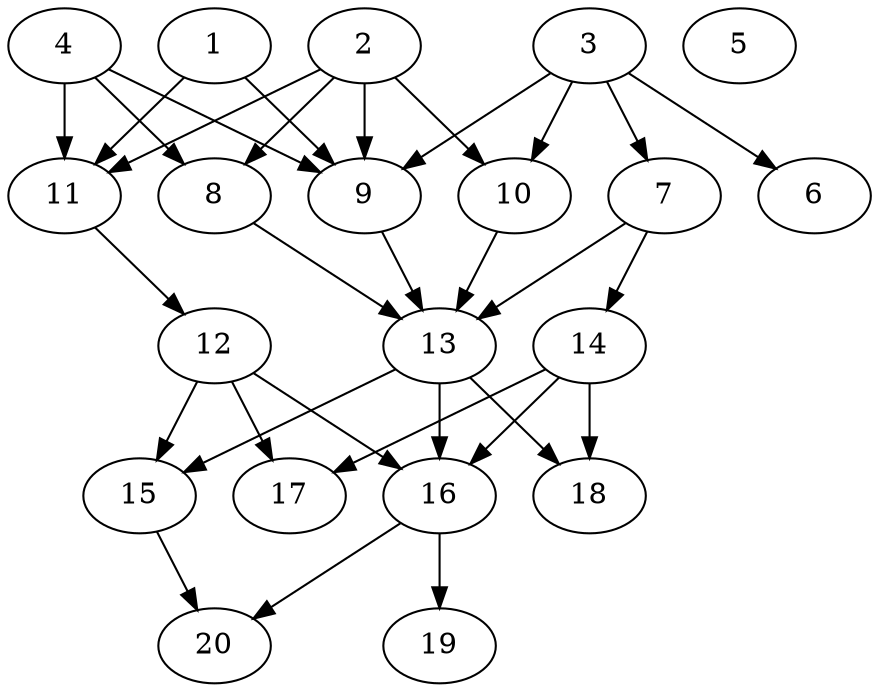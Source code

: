 // DAG automatically generated by daggen at Tue Jul 23 14:33:40 2019
// ./daggen --dot -n 20 --ccr 0.5 --fat 0.6 --regular 0.5 --density 0.8 --mindata 5242880 --maxdata 52428800 
digraph G {
  1 [size="15851520", alpha="0.04", expect_size="7925760"] 
  1 -> 9 [size ="7925760"]
  1 -> 11 [size ="7925760"]
  2 [size="19832832", alpha="0.10", expect_size="9916416"] 
  2 -> 8 [size ="9916416"]
  2 -> 9 [size ="9916416"]
  2 -> 10 [size ="9916416"]
  2 -> 11 [size ="9916416"]
  3 [size="17319936", alpha="0.11", expect_size="8659968"] 
  3 -> 6 [size ="8659968"]
  3 -> 7 [size ="8659968"]
  3 -> 9 [size ="8659968"]
  3 -> 10 [size ="8659968"]
  4 [size="53626880", alpha="0.19", expect_size="26813440"] 
  4 -> 8 [size ="26813440"]
  4 -> 9 [size ="26813440"]
  4 -> 11 [size ="26813440"]
  5 [size="97208320", alpha="0.08", expect_size="48604160"] 
  6 [size="68923392", alpha="0.03", expect_size="34461696"] 
  7 [size="38086656", alpha="0.11", expect_size="19043328"] 
  7 -> 13 [size ="19043328"]
  7 -> 14 [size ="19043328"]
  8 [size="14141440", alpha="0.11", expect_size="7070720"] 
  8 -> 13 [size ="7070720"]
  9 [size="55349248", alpha="0.17", expect_size="27674624"] 
  9 -> 13 [size ="27674624"]
  10 [size="18688000", alpha="0.04", expect_size="9344000"] 
  10 -> 13 [size ="9344000"]
  11 [size="37615616", alpha="0.05", expect_size="18807808"] 
  11 -> 12 [size ="18807808"]
  12 [size="56686592", alpha="0.19", expect_size="28343296"] 
  12 -> 15 [size ="28343296"]
  12 -> 16 [size ="28343296"]
  12 -> 17 [size ="28343296"]
  13 [size="10645504", alpha="0.17", expect_size="5322752"] 
  13 -> 15 [size ="5322752"]
  13 -> 16 [size ="5322752"]
  13 -> 18 [size ="5322752"]
  14 [size="62064640", alpha="0.08", expect_size="31032320"] 
  14 -> 16 [size ="31032320"]
  14 -> 17 [size ="31032320"]
  14 -> 18 [size ="31032320"]
  15 [size="59336704", alpha="0.03", expect_size="29668352"] 
  15 -> 20 [size ="29668352"]
  16 [size="98461696", alpha="0.06", expect_size="49230848"] 
  16 -> 19 [size ="49230848"]
  16 -> 20 [size ="49230848"]
  17 [size="18147328", alpha="0.01", expect_size="9073664"] 
  18 [size="70633472", alpha="0.05", expect_size="35316736"] 
  19 [size="26630144", alpha="0.17", expect_size="13315072"] 
  20 [size="14757888", alpha="0.10", expect_size="7378944"] 
}
